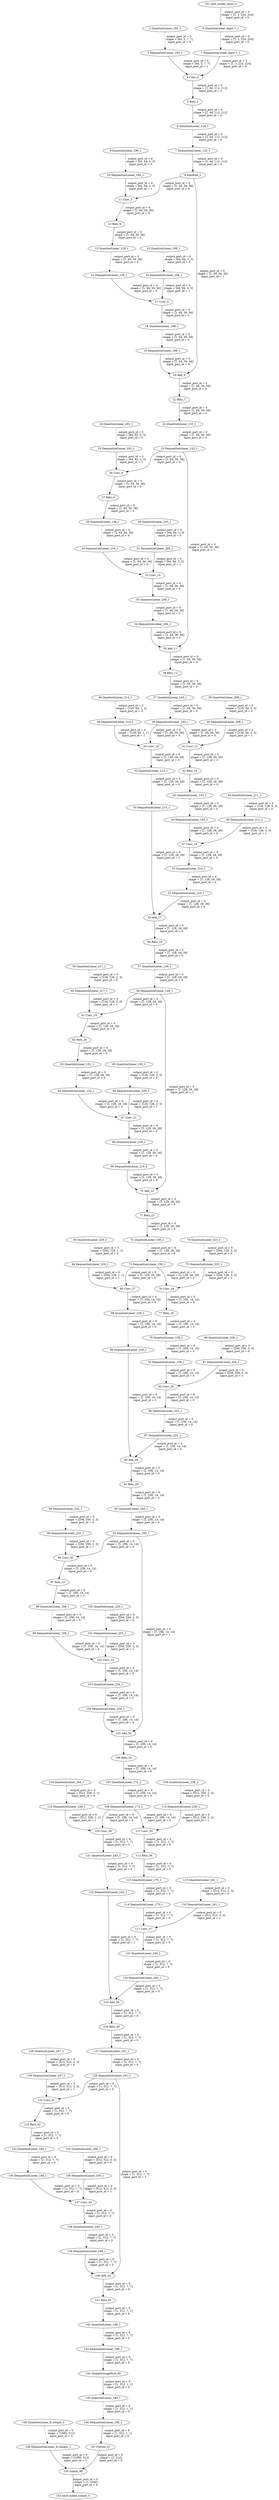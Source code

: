 strict digraph  {
"0 QuantizeLinear_input.1_1" [id=0, type=QuantizeLinear];
"1 DequantizeLinear_input.1_1" [id=1, type=DequantizeLinear];
"2 QuantizeLinear_193_1" [id=2, type=QuantizeLinear];
"3 DequantizeLinear_193_1" [id=3, type=DequantizeLinear];
"4 Conv_0" [id=4, type=Conv];
"5 Relu_1" [id=5, type=Relu];
"6 QuantizeLinear_125_1" [id=6, type=QuantizeLinear];
"7 DequantizeLinear_125_1" [id=7, type=DequantizeLinear];
"8 MaxPool_2" [id=8, type=MaxPool];
"9 QuantizeLinear_196_1" [id=9, type=QuantizeLinear];
"10 DequantizeLinear_196_1" [id=10, type=DequantizeLinear];
"11 Conv_3" [id=11, type=Conv];
"12 Relu_4" [id=12, type=Relu];
"13 QuantizeLinear_129_1" [id=13, type=QuantizeLinear];
"14 DequantizeLinear_129_1" [id=14, type=DequantizeLinear];
"15 QuantizeLinear_199_1" [id=15, type=QuantizeLinear];
"16 DequantizeLinear_199_1" [id=16, type=DequantizeLinear];
"17 Conv_5" [id=17, type=Conv];
"18 QuantizeLinear_198_1" [id=18, type=QuantizeLinear];
"19 DequantizeLinear_198_1" [id=19, type=DequantizeLinear];
"20 Add_6" [id=20, type=Add];
"21 Relu_7" [id=21, type=Relu];
"22 QuantizeLinear_133_1" [id=22, type=QuantizeLinear];
"23 DequantizeLinear_133_1" [id=23, type=DequantizeLinear];
"24 QuantizeLinear_202_1" [id=24, type=QuantizeLinear];
"25 DequantizeLinear_202_1" [id=25, type=DequantizeLinear];
"26 Conv_8" [id=26, type=Conv];
"27 Relu_9" [id=27, type=Relu];
"28 QuantizeLinear_136_1" [id=28, type=QuantizeLinear];
"29 DequantizeLinear_136_1" [id=29, type=DequantizeLinear];
"30 QuantizeLinear_205_1" [id=30, type=QuantizeLinear];
"31 DequantizeLinear_205_1" [id=31, type=DequantizeLinear];
"32 Conv_10" [id=32, type=Conv];
"33 QuantizeLinear_204_1" [id=33, type=QuantizeLinear];
"34 DequantizeLinear_204_1" [id=34, type=DequantizeLinear];
"35 Add_11" [id=35, type=Add];
"36 Relu_12" [id=36, type=Relu];
"37 QuantizeLinear_140_1" [id=37, type=QuantizeLinear];
"38 DequantizeLinear_140_1" [id=38, type=DequantizeLinear];
"39 QuantizeLinear_208_1" [id=39, type=QuantizeLinear];
"40 DequantizeLinear_208_1" [id=40, type=DequantizeLinear];
"41 Conv_13" [id=41, type=Conv];
"42 Relu_14" [id=42, type=Relu];
"43 QuantizeLinear_143_1" [id=43, type=QuantizeLinear];
"44 DequantizeLinear_143_1" [id=44, type=DequantizeLinear];
"45 QuantizeLinear_211_1" [id=45, type=QuantizeLinear];
"46 DequantizeLinear_211_1" [id=46, type=DequantizeLinear];
"47 Conv_15" [id=47, type=Conv];
"48 QuantizeLinear_214_1" [id=48, type=QuantizeLinear];
"49 DequantizeLinear_214_1" [id=49, type=DequantizeLinear];
"50 Conv_16" [id=50, type=Conv];
"51 QuantizeLinear_210_1" [id=51, type=QuantizeLinear];
"52 DequantizeLinear_210_1" [id=52, type=DequantizeLinear];
"53 QuantizeLinear_213_1" [id=53, type=QuantizeLinear];
"54 DequantizeLinear_213_1" [id=54, type=DequantizeLinear];
"55 Add_17" [id=55, type=Add];
"56 Relu_18" [id=56, type=Relu];
"57 QuantizeLinear_149_1" [id=57, type=QuantizeLinear];
"58 DequantizeLinear_149_1" [id=58, type=DequantizeLinear];
"59 QuantizeLinear_217_1" [id=59, type=QuantizeLinear];
"60 DequantizeLinear_217_1" [id=60, type=DequantizeLinear];
"61 Conv_19" [id=61, type=Conv];
"62 Relu_20" [id=62, type=Relu];
"63 QuantizeLinear_152_1" [id=63, type=QuantizeLinear];
"64 DequantizeLinear_152_1" [id=64, type=DequantizeLinear];
"65 QuantizeLinear_220_1" [id=65, type=QuantizeLinear];
"66 DequantizeLinear_220_1" [id=66, type=DequantizeLinear];
"67 Conv_21" [id=67, type=Conv];
"68 QuantizeLinear_219_1" [id=68, type=QuantizeLinear];
"69 DequantizeLinear_219_1" [id=69, type=DequantizeLinear];
"70 Add_22" [id=70, type=Add];
"71 Relu_23" [id=71, type=Relu];
"72 QuantizeLinear_156_1" [id=72, type=QuantizeLinear];
"73 DequantizeLinear_156_1" [id=73, type=DequantizeLinear];
"74 QuantizeLinear_223_1" [id=74, type=QuantizeLinear];
"75 DequantizeLinear_223_1" [id=75, type=DequantizeLinear];
"76 Conv_24" [id=76, type=Conv];
"77 Relu_25" [id=77, type=Relu];
"78 QuantizeLinear_159_1" [id=78, type=QuantizeLinear];
"79 DequantizeLinear_159_1" [id=79, type=DequantizeLinear];
"80 QuantizeLinear_226_1" [id=80, type=QuantizeLinear];
"81 DequantizeLinear_226_1" [id=81, type=DequantizeLinear];
"82 Conv_26" [id=82, type=Conv];
"83 QuantizeLinear_229_1" [id=83, type=QuantizeLinear];
"84 DequantizeLinear_229_1" [id=84, type=DequantizeLinear];
"85 Conv_27" [id=85, type=Conv];
"86 QuantizeLinear_225_1" [id=86, type=QuantizeLinear];
"87 DequantizeLinear_225_1" [id=87, type=DequantizeLinear];
"88 QuantizeLinear_228_1" [id=88, type=QuantizeLinear];
"89 DequantizeLinear_228_1" [id=89, type=DequantizeLinear];
"90 Add_28" [id=90, type=Add];
"91 Relu_29" [id=91, type=Relu];
"92 QuantizeLinear_165_1" [id=92, type=QuantizeLinear];
"93 DequantizeLinear_165_1" [id=93, type=DequantizeLinear];
"94 QuantizeLinear_232_1" [id=94, type=QuantizeLinear];
"95 DequantizeLinear_232_1" [id=95, type=DequantizeLinear];
"96 Conv_30" [id=96, type=Conv];
"97 Relu_31" [id=97, type=Relu];
"98 QuantizeLinear_168_1" [id=98, type=QuantizeLinear];
"99 DequantizeLinear_168_1" [id=99, type=DequantizeLinear];
"100 QuantizeLinear_235_1" [id=100, type=QuantizeLinear];
"101 DequantizeLinear_235_1" [id=101, type=DequantizeLinear];
"102 Conv_32" [id=102, type=Conv];
"103 QuantizeLinear_234_1" [id=103, type=QuantizeLinear];
"104 DequantizeLinear_234_1" [id=104, type=DequantizeLinear];
"105 Add_33" [id=105, type=Add];
"106 Relu_34" [id=106, type=Relu];
"107 QuantizeLinear_172_1" [id=107, type=QuantizeLinear];
"108 DequantizeLinear_172_1" [id=108, type=DequantizeLinear];
"109 QuantizeLinear_238_1" [id=109, type=QuantizeLinear];
"110 DequantizeLinear_238_1" [id=110, type=DequantizeLinear];
"111 Conv_35" [id=111, type=Conv];
"112 Relu_36" [id=112, type=Relu];
"113 QuantizeLinear_175_1" [id=113, type=QuantizeLinear];
"114 DequantizeLinear_175_1" [id=114, type=DequantizeLinear];
"115 QuantizeLinear_241_1" [id=115, type=QuantizeLinear];
"116 DequantizeLinear_241_1" [id=116, type=DequantizeLinear];
"117 Conv_37" [id=117, type=Conv];
"118 QuantizeLinear_244_1" [id=118, type=QuantizeLinear];
"119 DequantizeLinear_244_1" [id=119, type=DequantizeLinear];
"120 Conv_38" [id=120, type=Conv];
"121 QuantizeLinear_243_1" [id=121, type=QuantizeLinear];
"122 DequantizeLinear_243_1" [id=122, type=DequantizeLinear];
"123 QuantizeLinear_240_1" [id=123, type=QuantizeLinear];
"124 DequantizeLinear_240_1" [id=124, type=DequantizeLinear];
"125 Add_39" [id=125, type=Add];
"126 Relu_40" [id=126, type=Relu];
"127 QuantizeLinear_181_1" [id=127, type=QuantizeLinear];
"128 DequantizeLinear_181_1" [id=128, type=DequantizeLinear];
"129 QuantizeLinear_247_1" [id=129, type=QuantizeLinear];
"130 DequantizeLinear_247_1" [id=130, type=DequantizeLinear];
"131 Conv_41" [id=131, type=Conv];
"132 Relu_42" [id=132, type=Relu];
"133 QuantizeLinear_184_1" [id=133, type=QuantizeLinear];
"134 DequantizeLinear_184_1" [id=134, type=DequantizeLinear];
"135 QuantizeLinear_250_1" [id=135, type=QuantizeLinear];
"136 DequantizeLinear_250_1" [id=136, type=DequantizeLinear];
"137 Conv_43" [id=137, type=Conv];
"138 QuantizeLinear_249_1" [id=138, type=QuantizeLinear];
"139 DequantizeLinear_249_1" [id=139, type=DequantizeLinear];
"140 Add_44" [id=140, type=Add];
"141 Relu_45" [id=141, type=Relu];
"142 QuantizeLinear_188_1" [id=142, type=QuantizeLinear];
"143 DequantizeLinear_188_1" [id=143, type=DequantizeLinear];
"144 GlobalAveragePool_46" [id=144, type=GlobalAveragePool];
"145 QuantizeLinear_189_1" [id=145, type=QuantizeLinear];
"146 DequantizeLinear_189_1" [id=146, type=DequantizeLinear];
"147 Flatten_47" [id=147, type=Flatten];
"148 QuantizeLinear_fc.weight_1" [id=148, type=QuantizeLinear];
"149 DequantizeLinear_fc.weight_1" [id=149, type=DequantizeLinear];
"150 Gemm_48" [id=150, type=Gemm];
"151 nncf_model_input_0" [id=151, type=nncf_model_input];
"152 nncf_model_output_0" [id=152, type=nncf_model_output];
"0 QuantizeLinear_input.1_1" -> "1 DequantizeLinear_input.1_1"  [label="output_port_id = 0 \n shape = [1, 3, 224, 224] \n input_port_id = 0 \n ", style=dashed];
"1 DequantizeLinear_input.1_1" -> "4 Conv_0"  [label="output_port_id = 0 \n shape = [1, 3, 224, 224] \n input_port_id = 0 \n ", style=solid];
"2 QuantizeLinear_193_1" -> "3 DequantizeLinear_193_1"  [label="output_port_id = 0 \n shape = [64, 3, 7, 7] \n input_port_id = 0 \n ", style=dashed];
"3 DequantizeLinear_193_1" -> "4 Conv_0"  [label="output_port_id = 0 \n shape = [64, 3, 7, 7] \n input_port_id = 1 \n ", style=solid];
"4 Conv_0" -> "5 Relu_1"  [label="output_port_id = 0 \n shape = [1, 64, 112, 112] \n input_port_id = 0 \n ", style=solid];
"5 Relu_1" -> "6 QuantizeLinear_125_1"  [label="output_port_id = 0 \n shape = [1, 64, 112, 112] \n input_port_id = 0 \n ", style=solid];
"6 QuantizeLinear_125_1" -> "7 DequantizeLinear_125_1"  [label="output_port_id = 0 \n shape = [1, 64, 112, 112] \n input_port_id = 0 \n ", style=dashed];
"7 DequantizeLinear_125_1" -> "8 MaxPool_2"  [label="output_port_id = 0 \n shape = [1, 64, 112, 112] \n input_port_id = 0 \n ", style=solid];
"8 MaxPool_2" -> "11 Conv_3"  [label="output_port_id = 0 \n shape = [1, 64, 56, 56] \n input_port_id = 0 \n ", style=solid];
"8 MaxPool_2" -> "20 Add_6"  [label="output_port_id = 0 \n shape = [1, 64, 56, 56] \n input_port_id = 1 \n ", style=solid];
"9 QuantizeLinear_196_1" -> "10 DequantizeLinear_196_1"  [label="output_port_id = 0 \n shape = [64, 64, 3, 3] \n input_port_id = 0 \n ", style=dashed];
"10 DequantizeLinear_196_1" -> "11 Conv_3"  [label="output_port_id = 0 \n shape = [64, 64, 3, 3] \n input_port_id = 1 \n ", style=solid];
"11 Conv_3" -> "12 Relu_4"  [label="output_port_id = 0 \n shape = [1, 64, 56, 56] \n input_port_id = 0 \n ", style=solid];
"12 Relu_4" -> "13 QuantizeLinear_129_1"  [label="output_port_id = 0 \n shape = [1, 64, 56, 56] \n input_port_id = 0 \n ", style=solid];
"13 QuantizeLinear_129_1" -> "14 DequantizeLinear_129_1"  [label="output_port_id = 0 \n shape = [1, 64, 56, 56] \n input_port_id = 0 \n ", style=dashed];
"14 DequantizeLinear_129_1" -> "17 Conv_5"  [label="output_port_id = 0 \n shape = [1, 64, 56, 56] \n input_port_id = 0 \n ", style=solid];
"15 QuantizeLinear_199_1" -> "16 DequantizeLinear_199_1"  [label="output_port_id = 0 \n shape = [64, 64, 3, 3] \n input_port_id = 0 \n ", style=dashed];
"16 DequantizeLinear_199_1" -> "17 Conv_5"  [label="output_port_id = 0 \n shape = [64, 64, 3, 3] \n input_port_id = 1 \n ", style=solid];
"17 Conv_5" -> "18 QuantizeLinear_198_1"  [label="output_port_id = 0 \n shape = [1, 64, 56, 56] \n input_port_id = 0 \n ", style=solid];
"18 QuantizeLinear_198_1" -> "19 DequantizeLinear_198_1"  [label="output_port_id = 0 \n shape = [1, 64, 56, 56] \n input_port_id = 0 \n ", style=dashed];
"19 DequantizeLinear_198_1" -> "20 Add_6"  [label="output_port_id = 0 \n shape = [1, 64, 56, 56] \n input_port_id = 0 \n ", style=solid];
"20 Add_6" -> "21 Relu_7"  [label="output_port_id = 0 \n shape = [1, 64, 56, 56] \n input_port_id = 0 \n ", style=solid];
"21 Relu_7" -> "22 QuantizeLinear_133_1"  [label="output_port_id = 0 \n shape = [1, 64, 56, 56] \n input_port_id = 0 \n ", style=solid];
"22 QuantizeLinear_133_1" -> "23 DequantizeLinear_133_1"  [label="output_port_id = 0 \n shape = [1, 64, 56, 56] \n input_port_id = 0 \n ", style=dashed];
"23 DequantizeLinear_133_1" -> "26 Conv_8"  [label="output_port_id = 0 \n shape = [1, 64, 56, 56] \n input_port_id = 0 \n ", style=solid];
"23 DequantizeLinear_133_1" -> "35 Add_11"  [label="output_port_id = 0 \n shape = [1, 64, 56, 56] \n input_port_id = 1 \n ", style=solid];
"24 QuantizeLinear_202_1" -> "25 DequantizeLinear_202_1"  [label="output_port_id = 0 \n shape = [64, 64, 3, 3] \n input_port_id = 0 \n ", style=dashed];
"25 DequantizeLinear_202_1" -> "26 Conv_8"  [label="output_port_id = 0 \n shape = [64, 64, 3, 3] \n input_port_id = 1 \n ", style=solid];
"26 Conv_8" -> "27 Relu_9"  [label="output_port_id = 0 \n shape = [1, 64, 56, 56] \n input_port_id = 0 \n ", style=solid];
"27 Relu_9" -> "28 QuantizeLinear_136_1"  [label="output_port_id = 0 \n shape = [1, 64, 56, 56] \n input_port_id = 0 \n ", style=solid];
"28 QuantizeLinear_136_1" -> "29 DequantizeLinear_136_1"  [label="output_port_id = 0 \n shape = [1, 64, 56, 56] \n input_port_id = 0 \n ", style=dashed];
"29 DequantizeLinear_136_1" -> "32 Conv_10"  [label="output_port_id = 0 \n shape = [1, 64, 56, 56] \n input_port_id = 0 \n ", style=solid];
"30 QuantizeLinear_205_1" -> "31 DequantizeLinear_205_1"  [label="output_port_id = 0 \n shape = [64, 64, 3, 3] \n input_port_id = 0 \n ", style=dashed];
"31 DequantizeLinear_205_1" -> "32 Conv_10"  [label="output_port_id = 0 \n shape = [64, 64, 3, 3] \n input_port_id = 1 \n ", style=solid];
"32 Conv_10" -> "33 QuantizeLinear_204_1"  [label="output_port_id = 0 \n shape = [1, 64, 56, 56] \n input_port_id = 0 \n ", style=solid];
"33 QuantizeLinear_204_1" -> "34 DequantizeLinear_204_1"  [label="output_port_id = 0 \n shape = [1, 64, 56, 56] \n input_port_id = 0 \n ", style=dashed];
"34 DequantizeLinear_204_1" -> "35 Add_11"  [label="output_port_id = 0 \n shape = [1, 64, 56, 56] \n input_port_id = 0 \n ", style=solid];
"35 Add_11" -> "36 Relu_12"  [label="output_port_id = 0 \n shape = [1, 64, 56, 56] \n input_port_id = 0 \n ", style=solid];
"36 Relu_12" -> "37 QuantizeLinear_140_1"  [label="output_port_id = 0 \n shape = [1, 64, 56, 56] \n input_port_id = 0 \n ", style=solid];
"37 QuantizeLinear_140_1" -> "38 DequantizeLinear_140_1"  [label="output_port_id = 0 \n shape = [1, 64, 56, 56] \n input_port_id = 0 \n ", style=dashed];
"38 DequantizeLinear_140_1" -> "41 Conv_13"  [label="output_port_id = 0 \n shape = [1, 64, 56, 56] \n input_port_id = 0 \n ", style=solid];
"38 DequantizeLinear_140_1" -> "50 Conv_16"  [label="output_port_id = 0 \n shape = [1, 64, 56, 56] \n input_port_id = 0 \n ", style=solid];
"39 QuantizeLinear_208_1" -> "40 DequantizeLinear_208_1"  [label="output_port_id = 0 \n shape = [128, 64, 3, 3] \n input_port_id = 0 \n ", style=dashed];
"40 DequantizeLinear_208_1" -> "41 Conv_13"  [label="output_port_id = 0 \n shape = [128, 64, 3, 3] \n input_port_id = 1 \n ", style=solid];
"41 Conv_13" -> "42 Relu_14"  [label="output_port_id = 0 \n shape = [1, 128, 28, 28] \n input_port_id = 0 \n ", style=solid];
"42 Relu_14" -> "43 QuantizeLinear_143_1"  [label="output_port_id = 0 \n shape = [1, 128, 28, 28] \n input_port_id = 0 \n ", style=solid];
"43 QuantizeLinear_143_1" -> "44 DequantizeLinear_143_1"  [label="output_port_id = 0 \n shape = [1, 128, 28, 28] \n input_port_id = 0 \n ", style=dashed];
"44 DequantizeLinear_143_1" -> "47 Conv_15"  [label="output_port_id = 0 \n shape = [1, 128, 28, 28] \n input_port_id = 0 \n ", style=solid];
"45 QuantizeLinear_211_1" -> "46 DequantizeLinear_211_1"  [label="output_port_id = 0 \n shape = [128, 128, 3, 3] \n input_port_id = 0 \n ", style=dashed];
"46 DequantizeLinear_211_1" -> "47 Conv_15"  [label="output_port_id = 0 \n shape = [128, 128, 3, 3] \n input_port_id = 1 \n ", style=solid];
"47 Conv_15" -> "51 QuantizeLinear_210_1"  [label="output_port_id = 0 \n shape = [1, 128, 28, 28] \n input_port_id = 0 \n ", style=solid];
"48 QuantizeLinear_214_1" -> "49 DequantizeLinear_214_1"  [label="output_port_id = 0 \n shape = [128, 64, 1, 1] \n input_port_id = 0 \n ", style=dashed];
"49 DequantizeLinear_214_1" -> "50 Conv_16"  [label="output_port_id = 0 \n shape = [128, 64, 1, 1] \n input_port_id = 1 \n ", style=solid];
"50 Conv_16" -> "53 QuantizeLinear_213_1"  [label="output_port_id = 0 \n shape = [1, 128, 28, 28] \n input_port_id = 0 \n ", style=solid];
"51 QuantizeLinear_210_1" -> "52 DequantizeLinear_210_1"  [label="output_port_id = 0 \n shape = [1, 128, 28, 28] \n input_port_id = 0 \n ", style=dashed];
"52 DequantizeLinear_210_1" -> "55 Add_17"  [label="output_port_id = 0 \n shape = [1, 128, 28, 28] \n input_port_id = 0 \n ", style=solid];
"53 QuantizeLinear_213_1" -> "54 DequantizeLinear_213_1"  [label="output_port_id = 0 \n shape = [1, 128, 28, 28] \n input_port_id = 0 \n ", style=dashed];
"54 DequantizeLinear_213_1" -> "55 Add_17"  [label="output_port_id = 0 \n shape = [1, 128, 28, 28] \n input_port_id = 1 \n ", style=solid];
"55 Add_17" -> "56 Relu_18"  [label="output_port_id = 0 \n shape = [1, 128, 28, 28] \n input_port_id = 0 \n ", style=solid];
"56 Relu_18" -> "57 QuantizeLinear_149_1"  [label="output_port_id = 0 \n shape = [1, 128, 28, 28] \n input_port_id = 0 \n ", style=solid];
"57 QuantizeLinear_149_1" -> "58 DequantizeLinear_149_1"  [label="output_port_id = 0 \n shape = [1, 128, 28, 28] \n input_port_id = 0 \n ", style=dashed];
"58 DequantizeLinear_149_1" -> "61 Conv_19"  [label="output_port_id = 0 \n shape = [1, 128, 28, 28] \n input_port_id = 0 \n ", style=solid];
"58 DequantizeLinear_149_1" -> "70 Add_22"  [label="output_port_id = 0 \n shape = [1, 128, 28, 28] \n input_port_id = 1 \n ", style=solid];
"59 QuantizeLinear_217_1" -> "60 DequantizeLinear_217_1"  [label="output_port_id = 0 \n shape = [128, 128, 3, 3] \n input_port_id = 0 \n ", style=dashed];
"60 DequantizeLinear_217_1" -> "61 Conv_19"  [label="output_port_id = 0 \n shape = [128, 128, 3, 3] \n input_port_id = 1 \n ", style=solid];
"61 Conv_19" -> "62 Relu_20"  [label="output_port_id = 0 \n shape = [1, 128, 28, 28] \n input_port_id = 0 \n ", style=solid];
"62 Relu_20" -> "63 QuantizeLinear_152_1"  [label="output_port_id = 0 \n shape = [1, 128, 28, 28] \n input_port_id = 0 \n ", style=solid];
"63 QuantizeLinear_152_1" -> "64 DequantizeLinear_152_1"  [label="output_port_id = 0 \n shape = [1, 128, 28, 28] \n input_port_id = 0 \n ", style=dashed];
"64 DequantizeLinear_152_1" -> "67 Conv_21"  [label="output_port_id = 0 \n shape = [1, 128, 28, 28] \n input_port_id = 0 \n ", style=solid];
"65 QuantizeLinear_220_1" -> "66 DequantizeLinear_220_1"  [label="output_port_id = 0 \n shape = [128, 128, 3, 3] \n input_port_id = 0 \n ", style=dashed];
"66 DequantizeLinear_220_1" -> "67 Conv_21"  [label="output_port_id = 0 \n shape = [128, 128, 3, 3] \n input_port_id = 1 \n ", style=solid];
"67 Conv_21" -> "68 QuantizeLinear_219_1"  [label="output_port_id = 0 \n shape = [1, 128, 28, 28] \n input_port_id = 0 \n ", style=solid];
"68 QuantizeLinear_219_1" -> "69 DequantizeLinear_219_1"  [label="output_port_id = 0 \n shape = [1, 128, 28, 28] \n input_port_id = 0 \n ", style=dashed];
"69 DequantizeLinear_219_1" -> "70 Add_22"  [label="output_port_id = 0 \n shape = [1, 128, 28, 28] \n input_port_id = 0 \n ", style=solid];
"70 Add_22" -> "71 Relu_23"  [label="output_port_id = 0 \n shape = [1, 128, 28, 28] \n input_port_id = 0 \n ", style=solid];
"71 Relu_23" -> "72 QuantizeLinear_156_1"  [label="output_port_id = 0 \n shape = [1, 128, 28, 28] \n input_port_id = 0 \n ", style=solid];
"72 QuantizeLinear_156_1" -> "73 DequantizeLinear_156_1"  [label="output_port_id = 0 \n shape = [1, 128, 28, 28] \n input_port_id = 0 \n ", style=dashed];
"73 DequantizeLinear_156_1" -> "76 Conv_24"  [label="output_port_id = 0 \n shape = [1, 128, 28, 28] \n input_port_id = 0 \n ", style=solid];
"73 DequantizeLinear_156_1" -> "85 Conv_27"  [label="output_port_id = 0 \n shape = [1, 128, 28, 28] \n input_port_id = 0 \n ", style=solid];
"74 QuantizeLinear_223_1" -> "75 DequantizeLinear_223_1"  [label="output_port_id = 0 \n shape = [256, 128, 3, 3] \n input_port_id = 0 \n ", style=dashed];
"75 DequantizeLinear_223_1" -> "76 Conv_24"  [label="output_port_id = 0 \n shape = [256, 128, 3, 3] \n input_port_id = 1 \n ", style=solid];
"76 Conv_24" -> "77 Relu_25"  [label="output_port_id = 0 \n shape = [1, 256, 14, 14] \n input_port_id = 0 \n ", style=solid];
"77 Relu_25" -> "78 QuantizeLinear_159_1"  [label="output_port_id = 0 \n shape = [1, 256, 14, 14] \n input_port_id = 0 \n ", style=solid];
"78 QuantizeLinear_159_1" -> "79 DequantizeLinear_159_1"  [label="output_port_id = 0 \n shape = [1, 256, 14, 14] \n input_port_id = 0 \n ", style=dashed];
"79 DequantizeLinear_159_1" -> "82 Conv_26"  [label="output_port_id = 0 \n shape = [1, 256, 14, 14] \n input_port_id = 0 \n ", style=solid];
"80 QuantizeLinear_226_1" -> "81 DequantizeLinear_226_1"  [label="output_port_id = 0 \n shape = [256, 256, 3, 3] \n input_port_id = 0 \n ", style=dashed];
"81 DequantizeLinear_226_1" -> "82 Conv_26"  [label="output_port_id = 0 \n shape = [256, 256, 3, 3] \n input_port_id = 1 \n ", style=solid];
"82 Conv_26" -> "86 QuantizeLinear_225_1"  [label="output_port_id = 0 \n shape = [1, 256, 14, 14] \n input_port_id = 0 \n ", style=solid];
"83 QuantizeLinear_229_1" -> "84 DequantizeLinear_229_1"  [label="output_port_id = 0 \n shape = [256, 128, 1, 1] \n input_port_id = 0 \n ", style=dashed];
"84 DequantizeLinear_229_1" -> "85 Conv_27"  [label="output_port_id = 0 \n shape = [256, 128, 1, 1] \n input_port_id = 1 \n ", style=solid];
"85 Conv_27" -> "88 QuantizeLinear_228_1"  [label="output_port_id = 0 \n shape = [1, 256, 14, 14] \n input_port_id = 0 \n ", style=solid];
"86 QuantizeLinear_225_1" -> "87 DequantizeLinear_225_1"  [label="output_port_id = 0 \n shape = [1, 256, 14, 14] \n input_port_id = 0 \n ", style=dashed];
"87 DequantizeLinear_225_1" -> "90 Add_28"  [label="output_port_id = 0 \n shape = [1, 256, 14, 14] \n input_port_id = 0 \n ", style=solid];
"88 QuantizeLinear_228_1" -> "89 DequantizeLinear_228_1"  [label="output_port_id = 0 \n shape = [1, 256, 14, 14] \n input_port_id = 0 \n ", style=dashed];
"89 DequantizeLinear_228_1" -> "90 Add_28"  [label="output_port_id = 0 \n shape = [1, 256, 14, 14] \n input_port_id = 1 \n ", style=solid];
"90 Add_28" -> "91 Relu_29"  [label="output_port_id = 0 \n shape = [1, 256, 14, 14] \n input_port_id = 0 \n ", style=solid];
"91 Relu_29" -> "92 QuantizeLinear_165_1"  [label="output_port_id = 0 \n shape = [1, 256, 14, 14] \n input_port_id = 0 \n ", style=solid];
"92 QuantizeLinear_165_1" -> "93 DequantizeLinear_165_1"  [label="output_port_id = 0 \n shape = [1, 256, 14, 14] \n input_port_id = 0 \n ", style=dashed];
"93 DequantizeLinear_165_1" -> "96 Conv_30"  [label="output_port_id = 0 \n shape = [1, 256, 14, 14] \n input_port_id = 0 \n ", style=solid];
"93 DequantizeLinear_165_1" -> "105 Add_33"  [label="output_port_id = 0 \n shape = [1, 256, 14, 14] \n input_port_id = 1 \n ", style=solid];
"94 QuantizeLinear_232_1" -> "95 DequantizeLinear_232_1"  [label="output_port_id = 0 \n shape = [256, 256, 3, 3] \n input_port_id = 0 \n ", style=dashed];
"95 DequantizeLinear_232_1" -> "96 Conv_30"  [label="output_port_id = 0 \n shape = [256, 256, 3, 3] \n input_port_id = 1 \n ", style=solid];
"96 Conv_30" -> "97 Relu_31"  [label="output_port_id = 0 \n shape = [1, 256, 14, 14] \n input_port_id = 0 \n ", style=solid];
"97 Relu_31" -> "98 QuantizeLinear_168_1"  [label="output_port_id = 0 \n shape = [1, 256, 14, 14] \n input_port_id = 0 \n ", style=solid];
"98 QuantizeLinear_168_1" -> "99 DequantizeLinear_168_1"  [label="output_port_id = 0 \n shape = [1, 256, 14, 14] \n input_port_id = 0 \n ", style=dashed];
"99 DequantizeLinear_168_1" -> "102 Conv_32"  [label="output_port_id = 0 \n shape = [1, 256, 14, 14] \n input_port_id = 0 \n ", style=solid];
"100 QuantizeLinear_235_1" -> "101 DequantizeLinear_235_1"  [label="output_port_id = 0 \n shape = [256, 256, 3, 3] \n input_port_id = 0 \n ", style=dashed];
"101 DequantizeLinear_235_1" -> "102 Conv_32"  [label="output_port_id = 0 \n shape = [256, 256, 3, 3] \n input_port_id = 1 \n ", style=solid];
"102 Conv_32" -> "103 QuantizeLinear_234_1"  [label="output_port_id = 0 \n shape = [1, 256, 14, 14] \n input_port_id = 0 \n ", style=solid];
"103 QuantizeLinear_234_1" -> "104 DequantizeLinear_234_1"  [label="output_port_id = 0 \n shape = [1, 256, 14, 14] \n input_port_id = 0 \n ", style=dashed];
"104 DequantizeLinear_234_1" -> "105 Add_33"  [label="output_port_id = 0 \n shape = [1, 256, 14, 14] \n input_port_id = 0 \n ", style=solid];
"105 Add_33" -> "106 Relu_34"  [label="output_port_id = 0 \n shape = [1, 256, 14, 14] \n input_port_id = 0 \n ", style=solid];
"106 Relu_34" -> "107 QuantizeLinear_172_1"  [label="output_port_id = 0 \n shape = [1, 256, 14, 14] \n input_port_id = 0 \n ", style=solid];
"107 QuantizeLinear_172_1" -> "108 DequantizeLinear_172_1"  [label="output_port_id = 0 \n shape = [1, 256, 14, 14] \n input_port_id = 0 \n ", style=dashed];
"108 DequantizeLinear_172_1" -> "111 Conv_35"  [label="output_port_id = 0 \n shape = [1, 256, 14, 14] \n input_port_id = 0 \n ", style=solid];
"108 DequantizeLinear_172_1" -> "120 Conv_38"  [label="output_port_id = 0 \n shape = [1, 256, 14, 14] \n input_port_id = 0 \n ", style=solid];
"109 QuantizeLinear_238_1" -> "110 DequantizeLinear_238_1"  [label="output_port_id = 0 \n shape = [512, 256, 3, 3] \n input_port_id = 0 \n ", style=dashed];
"110 DequantizeLinear_238_1" -> "111 Conv_35"  [label="output_port_id = 0 \n shape = [512, 256, 3, 3] \n input_port_id = 1 \n ", style=solid];
"111 Conv_35" -> "112 Relu_36"  [label="output_port_id = 0 \n shape = [1, 512, 7, 7] \n input_port_id = 0 \n ", style=solid];
"112 Relu_36" -> "113 QuantizeLinear_175_1"  [label="output_port_id = 0 \n shape = [1, 512, 7, 7] \n input_port_id = 0 \n ", style=solid];
"113 QuantizeLinear_175_1" -> "114 DequantizeLinear_175_1"  [label="output_port_id = 0 \n shape = [1, 512, 7, 7] \n input_port_id = 0 \n ", style=dashed];
"114 DequantizeLinear_175_1" -> "117 Conv_37"  [label="output_port_id = 0 \n shape = [1, 512, 7, 7] \n input_port_id = 0 \n ", style=solid];
"115 QuantizeLinear_241_1" -> "116 DequantizeLinear_241_1"  [label="output_port_id = 0 \n shape = [512, 512, 3, 3] \n input_port_id = 0 \n ", style=dashed];
"116 DequantizeLinear_241_1" -> "117 Conv_37"  [label="output_port_id = 0 \n shape = [512, 512, 3, 3] \n input_port_id = 1 \n ", style=solid];
"117 Conv_37" -> "123 QuantizeLinear_240_1"  [label="output_port_id = 0 \n shape = [1, 512, 7, 7] \n input_port_id = 0 \n ", style=solid];
"118 QuantizeLinear_244_1" -> "119 DequantizeLinear_244_1"  [label="output_port_id = 0 \n shape = [512, 256, 1, 1] \n input_port_id = 0 \n ", style=dashed];
"119 DequantizeLinear_244_1" -> "120 Conv_38"  [label="output_port_id = 0 \n shape = [512, 256, 1, 1] \n input_port_id = 1 \n ", style=solid];
"120 Conv_38" -> "121 QuantizeLinear_243_1"  [label="output_port_id = 0 \n shape = [1, 512, 7, 7] \n input_port_id = 0 \n ", style=solid];
"121 QuantizeLinear_243_1" -> "122 DequantizeLinear_243_1"  [label="output_port_id = 0 \n shape = [1, 512, 7, 7] \n input_port_id = 0 \n ", style=dashed];
"122 DequantizeLinear_243_1" -> "125 Add_39"  [label="output_port_id = 0 \n shape = [1, 512, 7, 7] \n input_port_id = 1 \n ", style=solid];
"123 QuantizeLinear_240_1" -> "124 DequantizeLinear_240_1"  [label="output_port_id = 0 \n shape = [1, 512, 7, 7] \n input_port_id = 0 \n ", style=dashed];
"124 DequantizeLinear_240_1" -> "125 Add_39"  [label="output_port_id = 0 \n shape = [1, 512, 7, 7] \n input_port_id = 0 \n ", style=solid];
"125 Add_39" -> "126 Relu_40"  [label="output_port_id = 0 \n shape = [1, 512, 7, 7] \n input_port_id = 0 \n ", style=solid];
"126 Relu_40" -> "127 QuantizeLinear_181_1"  [label="output_port_id = 0 \n shape = [1, 512, 7, 7] \n input_port_id = 0 \n ", style=solid];
"127 QuantizeLinear_181_1" -> "128 DequantizeLinear_181_1"  [label="output_port_id = 0 \n shape = [1, 512, 7, 7] \n input_port_id = 0 \n ", style=dashed];
"128 DequantizeLinear_181_1" -> "131 Conv_41"  [label="output_port_id = 0 \n shape = [1, 512, 7, 7] \n input_port_id = 0 \n ", style=solid];
"128 DequantizeLinear_181_1" -> "140 Add_44"  [label="output_port_id = 0 \n shape = [1, 512, 7, 7] \n input_port_id = 1 \n ", style=solid];
"129 QuantizeLinear_247_1" -> "130 DequantizeLinear_247_1"  [label="output_port_id = 0 \n shape = [512, 512, 3, 3] \n input_port_id = 0 \n ", style=dashed];
"130 DequantizeLinear_247_1" -> "131 Conv_41"  [label="output_port_id = 0 \n shape = [512, 512, 3, 3] \n input_port_id = 1 \n ", style=solid];
"131 Conv_41" -> "132 Relu_42"  [label="output_port_id = 0 \n shape = [1, 512, 7, 7] \n input_port_id = 0 \n ", style=solid];
"132 Relu_42" -> "133 QuantizeLinear_184_1"  [label="output_port_id = 0 \n shape = [1, 512, 7, 7] \n input_port_id = 0 \n ", style=solid];
"133 QuantizeLinear_184_1" -> "134 DequantizeLinear_184_1"  [label="output_port_id = 0 \n shape = [1, 512, 7, 7] \n input_port_id = 0 \n ", style=dashed];
"134 DequantizeLinear_184_1" -> "137 Conv_43"  [label="output_port_id = 0 \n shape = [1, 512, 7, 7] \n input_port_id = 0 \n ", style=solid];
"135 QuantizeLinear_250_1" -> "136 DequantizeLinear_250_1"  [label="output_port_id = 0 \n shape = [512, 512, 3, 3] \n input_port_id = 0 \n ", style=dashed];
"136 DequantizeLinear_250_1" -> "137 Conv_43"  [label="output_port_id = 0 \n shape = [512, 512, 3, 3] \n input_port_id = 1 \n ", style=solid];
"137 Conv_43" -> "138 QuantizeLinear_249_1"  [label="output_port_id = 0 \n shape = [1, 512, 7, 7] \n input_port_id = 0 \n ", style=solid];
"138 QuantizeLinear_249_1" -> "139 DequantizeLinear_249_1"  [label="output_port_id = 0 \n shape = [1, 512, 7, 7] \n input_port_id = 0 \n ", style=dashed];
"139 DequantizeLinear_249_1" -> "140 Add_44"  [label="output_port_id = 0 \n shape = [1, 512, 7, 7] \n input_port_id = 0 \n ", style=solid];
"140 Add_44" -> "141 Relu_45"  [label="output_port_id = 0 \n shape = [1, 512, 7, 7] \n input_port_id = 0 \n ", style=solid];
"141 Relu_45" -> "142 QuantizeLinear_188_1"  [label="output_port_id = 0 \n shape = [1, 512, 7, 7] \n input_port_id = 0 \n ", style=solid];
"142 QuantizeLinear_188_1" -> "143 DequantizeLinear_188_1"  [label="output_port_id = 0 \n shape = [1, 512, 7, 7] \n input_port_id = 0 \n ", style=dashed];
"143 DequantizeLinear_188_1" -> "144 GlobalAveragePool_46"  [label="output_port_id = 0 \n shape = [1, 512, 7, 7] \n input_port_id = 0 \n ", style=solid];
"144 GlobalAveragePool_46" -> "145 QuantizeLinear_189_1"  [label="output_port_id = 0 \n shape = [1, 512, 1, 1] \n input_port_id = 0 \n ", style=solid];
"145 QuantizeLinear_189_1" -> "146 DequantizeLinear_189_1"  [label="output_port_id = 0 \n shape = [1, 512, 1, 1] \n input_port_id = 0 \n ", style=dashed];
"146 DequantizeLinear_189_1" -> "147 Flatten_47"  [label="output_port_id = 0 \n shape = [1, 512, 1, 1] \n input_port_id = 0 \n ", style=solid];
"147 Flatten_47" -> "150 Gemm_48"  [label="output_port_id = 0 \n shape = [1, 512] \n input_port_id = 0 \n ", style=solid];
"148 QuantizeLinear_fc.weight_1" -> "149 DequantizeLinear_fc.weight_1"  [label="output_port_id = 0 \n shape = [1000, 512] \n input_port_id = 0 \n ", style=dashed];
"149 DequantizeLinear_fc.weight_1" -> "150 Gemm_48"  [label="output_port_id = 0 \n shape = [1000, 512] \n input_port_id = 1 \n ", style=solid];
"150 Gemm_48" -> "152 nncf_model_output_0"  [label="output_port_id = 0 \n shape = [1, 1000] \n input_port_id = 0 \n ", style=solid];
"151 nncf_model_input_0" -> "0 QuantizeLinear_input.1_1"  [label="output_port_id = 0 \n shape = [1, 3, 224, 224] \n input_port_id = 0 \n ", style=solid];
}
